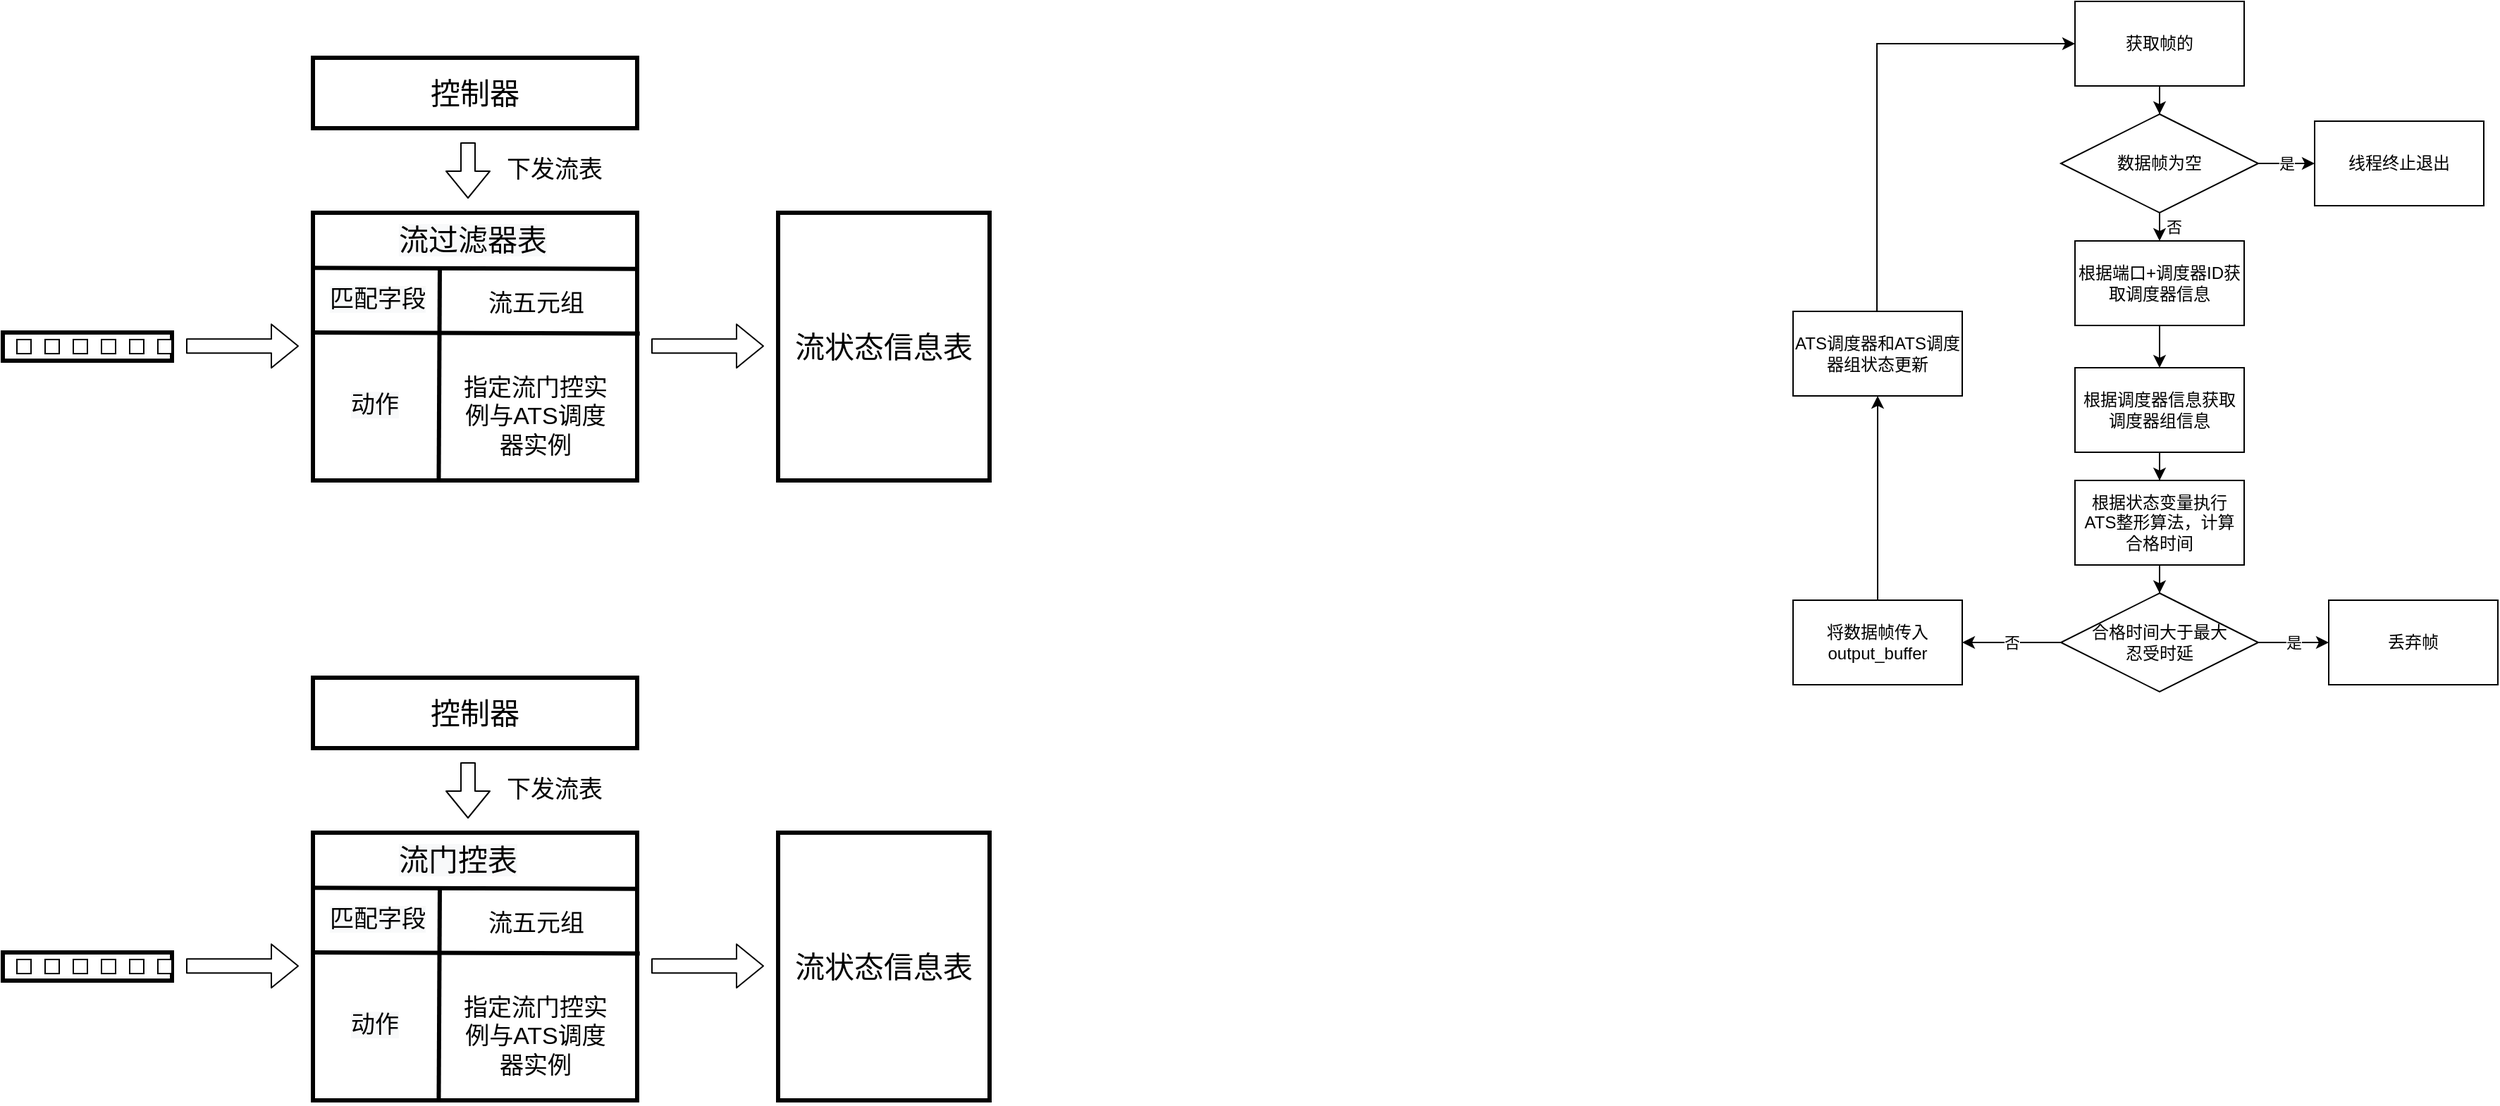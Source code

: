 <mxfile version="14.4.6" type="github">
  <diagram id="sW1cAsUzxPu-oLzxj2ew" name="Page-1">
    <mxGraphModel dx="3197" dy="1270" grid="1" gridSize="10" guides="1" tooltips="1" connect="1" arrows="1" fold="1" page="1" pageScale="1" pageWidth="827" pageHeight="1169" math="0" shadow="0">
      <root>
        <mxCell id="0" />
        <mxCell id="1" parent="0" />
        <mxCell id="-Pu5KiO0Oj2JThMFwe2u-1" value="&lt;p&gt;&lt;span style=&quot;font-size: 21px&quot;&gt;控制器&lt;/span&gt;&lt;/p&gt;" style="rounded=0;whiteSpace=wrap;html=1;strokeWidth=3;" vertex="1" parent="1">
          <mxGeometry x="-460" y="100" width="230" height="50" as="geometry" />
        </mxCell>
        <mxCell id="-Pu5KiO0Oj2JThMFwe2u-2" value="&lt;p&gt;&lt;br&gt;&lt;/p&gt;" style="rounded=0;whiteSpace=wrap;html=1;strokeWidth=3;" vertex="1" parent="1">
          <mxGeometry x="-460" y="210" width="230" height="190" as="geometry" />
        </mxCell>
        <mxCell id="-Pu5KiO0Oj2JThMFwe2u-3" value="&lt;span style=&quot;color: rgb(0 , 0 , 0) ; font-family: &amp;#34;helvetica&amp;#34; ; font-size: 21px ; font-style: normal ; font-weight: 400 ; letter-spacing: normal ; text-align: center ; text-indent: 0px ; text-transform: none ; word-spacing: 0px ; background-color: rgb(248 , 249 , 250) ; display: inline ; float: none&quot;&gt;流过滤器表&lt;/span&gt;" style="text;whiteSpace=wrap;html=1;" vertex="1" parent="1">
          <mxGeometry x="-401.5" y="210" width="113" height="30" as="geometry" />
        </mxCell>
        <mxCell id="-Pu5KiO0Oj2JThMFwe2u-7" value="&lt;font style=&quot;font-size: 17px&quot;&gt;流五元组&lt;/font&gt;" style="text;html=1;strokeColor=none;fillColor=none;align=center;verticalAlign=middle;whiteSpace=wrap;rounded=0;" vertex="1" parent="1">
          <mxGeometry x="-343.5" y="265" width="83" height="20" as="geometry" />
        </mxCell>
        <mxCell id="-Pu5KiO0Oj2JThMFwe2u-9" value="&lt;font style=&quot;font-size: 17px&quot;&gt;指定流门控实例&lt;span lang=&quot;EN-US&quot;&gt;与&lt;/span&gt;&lt;/font&gt;&lt;span style=&quot;font-size: 17px&quot;&gt;ATS调度器实例&lt;/span&gt;" style="text;html=1;strokeColor=none;fillColor=none;align=center;verticalAlign=middle;whiteSpace=wrap;rounded=0;" vertex="1" parent="1">
          <mxGeometry x="-357" y="340" width="110" height="30" as="geometry" />
        </mxCell>
        <mxCell id="-Pu5KiO0Oj2JThMFwe2u-15" value="" style="shape=flexArrow;endArrow=classic;html=1;" edge="1" parent="1">
          <mxGeometry width="50" height="50" relative="1" as="geometry">
            <mxPoint x="-350" y="160" as="sourcePoint" />
            <mxPoint x="-350" y="200" as="targetPoint" />
          </mxGeometry>
        </mxCell>
        <mxCell id="-Pu5KiO0Oj2JThMFwe2u-16" value="&lt;font style=&quot;font-size: 17px&quot;&gt;下发流表&lt;/font&gt;" style="text;html=1;strokeColor=none;fillColor=none;align=center;verticalAlign=middle;whiteSpace=wrap;rounded=0;" vertex="1" parent="1">
          <mxGeometry x="-330" y="170" width="83" height="20" as="geometry" />
        </mxCell>
        <mxCell id="-Pu5KiO0Oj2JThMFwe2u-17" value="" style="shape=flexArrow;endArrow=classic;html=1;" edge="1" parent="1">
          <mxGeometry width="50" height="50" relative="1" as="geometry">
            <mxPoint x="-550" y="304.58" as="sourcePoint" />
            <mxPoint x="-470" y="304.58" as="targetPoint" />
          </mxGeometry>
        </mxCell>
        <mxCell id="-Pu5KiO0Oj2JThMFwe2u-19" value="" style="shape=flexArrow;endArrow=classic;html=1;" edge="1" parent="1">
          <mxGeometry width="50" height="50" relative="1" as="geometry">
            <mxPoint x="-220" y="304.58" as="sourcePoint" />
            <mxPoint x="-140" y="304.58" as="targetPoint" />
          </mxGeometry>
        </mxCell>
        <mxCell id="-Pu5KiO0Oj2JThMFwe2u-20" value="" style="endArrow=none;html=1;exitX=-0.005;exitY=0.206;exitDx=0;exitDy=0;exitPerimeter=0;entryX=1.003;entryY=0.21;entryDx=0;entryDy=0;entryPerimeter=0;strokeWidth=3;" edge="1" parent="1" source="-Pu5KiO0Oj2JThMFwe2u-2" target="-Pu5KiO0Oj2JThMFwe2u-2">
          <mxGeometry width="50" height="50" relative="1" as="geometry">
            <mxPoint x="-460" y="270" as="sourcePoint" />
            <mxPoint x="-410" y="220" as="targetPoint" />
          </mxGeometry>
        </mxCell>
        <mxCell id="-Pu5KiO0Oj2JThMFwe2u-21" value="&lt;span style=&quot;color: rgb(0, 0, 0); font-family: helvetica; font-size: 17px; font-style: normal; font-weight: 400; letter-spacing: normal; text-align: center; text-indent: 0px; text-transform: none; word-spacing: 0px; background-color: rgb(248, 249, 250); display: inline; float: none;&quot;&gt;匹配字段&lt;/span&gt;" style="text;whiteSpace=wrap;html=1;" vertex="1" parent="1">
          <mxGeometry x="-450" y="255" width="90" height="30" as="geometry" />
        </mxCell>
        <mxCell id="-Pu5KiO0Oj2JThMFwe2u-22" value="" style="endArrow=none;html=1;exitX=-0.005;exitY=0.206;exitDx=0;exitDy=0;exitPerimeter=0;entryX=1.003;entryY=0.21;entryDx=0;entryDy=0;entryPerimeter=0;strokeWidth=3;" edge="1" parent="1">
          <mxGeometry width="50" height="50" relative="1" as="geometry">
            <mxPoint x="-460.0" y="295" as="sourcePoint" />
            <mxPoint x="-228.16" y="295.76" as="targetPoint" />
          </mxGeometry>
        </mxCell>
        <mxCell id="-Pu5KiO0Oj2JThMFwe2u-23" value="&lt;span style=&quot;color: rgb(0, 0, 0); font-family: helvetica; font-size: 17px; font-style: normal; font-weight: 400; letter-spacing: normal; text-align: center; text-indent: 0px; text-transform: none; word-spacing: 0px; background-color: rgb(248, 249, 250); display: inline; float: none;&quot;&gt;动作&lt;/span&gt;" style="text;whiteSpace=wrap;html=1;" vertex="1" parent="1">
          <mxGeometry x="-435" y="330" width="60" height="30" as="geometry" />
        </mxCell>
        <mxCell id="-Pu5KiO0Oj2JThMFwe2u-24" value="" style="endArrow=none;html=1;entryX=0.388;entryY=1.001;entryDx=0;entryDy=0;entryPerimeter=0;strokeWidth=3;" edge="1" parent="1" target="-Pu5KiO0Oj2JThMFwe2u-2">
          <mxGeometry width="50" height="50" relative="1" as="geometry">
            <mxPoint x="-370" y="250" as="sourcePoint" />
            <mxPoint x="-218.16" y="305.76" as="targetPoint" />
          </mxGeometry>
        </mxCell>
        <mxCell id="-Pu5KiO0Oj2JThMFwe2u-26" value="&lt;p&gt;&lt;br&gt;&lt;/p&gt;" style="rounded=0;whiteSpace=wrap;html=1;strokeWidth=3;" vertex="1" parent="1">
          <mxGeometry x="-680" y="295" width="120" height="20" as="geometry" />
        </mxCell>
        <mxCell id="-Pu5KiO0Oj2JThMFwe2u-27" value="&lt;p&gt;&lt;br&gt;&lt;/p&gt;" style="rounded=0;whiteSpace=wrap;html=1;strokeWidth=1;" vertex="1" parent="1">
          <mxGeometry x="-570" y="300" width="10" height="10" as="geometry" />
        </mxCell>
        <mxCell id="-Pu5KiO0Oj2JThMFwe2u-28" value="&lt;p&gt;&lt;br&gt;&lt;/p&gt;" style="rounded=0;whiteSpace=wrap;html=1;strokeWidth=1;" vertex="1" parent="1">
          <mxGeometry x="-590" y="300" width="10" height="10" as="geometry" />
        </mxCell>
        <mxCell id="-Pu5KiO0Oj2JThMFwe2u-29" value="&lt;p&gt;&lt;br&gt;&lt;/p&gt;" style="rounded=0;whiteSpace=wrap;html=1;strokeWidth=1;" vertex="1" parent="1">
          <mxGeometry x="-610" y="300" width="10" height="10" as="geometry" />
        </mxCell>
        <mxCell id="-Pu5KiO0Oj2JThMFwe2u-30" value="&lt;p&gt;&lt;br&gt;&lt;/p&gt;" style="rounded=0;whiteSpace=wrap;html=1;strokeWidth=1;" vertex="1" parent="1">
          <mxGeometry x="-630" y="300" width="10" height="10" as="geometry" />
        </mxCell>
        <mxCell id="-Pu5KiO0Oj2JThMFwe2u-31" value="&lt;p&gt;&lt;br&gt;&lt;/p&gt;" style="rounded=0;whiteSpace=wrap;html=1;strokeWidth=1;" vertex="1" parent="1">
          <mxGeometry x="-650" y="300" width="10" height="10" as="geometry" />
        </mxCell>
        <mxCell id="-Pu5KiO0Oj2JThMFwe2u-32" value="&lt;p&gt;&lt;br&gt;&lt;/p&gt;" style="rounded=0;whiteSpace=wrap;html=1;strokeWidth=1;" vertex="1" parent="1">
          <mxGeometry x="-670" y="300" width="10" height="10" as="geometry" />
        </mxCell>
        <mxCell id="-Pu5KiO0Oj2JThMFwe2u-34" value="&lt;p&gt;&lt;span style=&quot;font-size: 21px&quot;&gt;流状态信息表&lt;/span&gt;&lt;/p&gt;" style="rounded=0;whiteSpace=wrap;html=1;strokeWidth=3;" vertex="1" parent="1">
          <mxGeometry x="-130" y="210" width="150" height="190" as="geometry" />
        </mxCell>
        <mxCell id="-Pu5KiO0Oj2JThMFwe2u-35" value="&lt;p&gt;&lt;span style=&quot;font-size: 21px&quot;&gt;控制器&lt;/span&gt;&lt;/p&gt;" style="rounded=0;whiteSpace=wrap;html=1;strokeWidth=3;" vertex="1" parent="1">
          <mxGeometry x="-460" y="540" width="230" height="50" as="geometry" />
        </mxCell>
        <mxCell id="-Pu5KiO0Oj2JThMFwe2u-36" value="&lt;p&gt;&lt;br&gt;&lt;/p&gt;" style="rounded=0;whiteSpace=wrap;html=1;strokeWidth=3;" vertex="1" parent="1">
          <mxGeometry x="-460" y="650" width="230" height="190" as="geometry" />
        </mxCell>
        <mxCell id="-Pu5KiO0Oj2JThMFwe2u-37" value="&lt;span style=&quot;color: rgb(0 , 0 , 0) ; font-family: &amp;#34;helvetica&amp;#34; ; font-size: 21px ; font-style: normal ; font-weight: 400 ; letter-spacing: normal ; text-align: center ; text-indent: 0px ; text-transform: none ; word-spacing: 0px ; background-color: rgb(248 , 249 , 250) ; display: inline ; float: none&quot;&gt;流门控表&lt;/span&gt;" style="text;whiteSpace=wrap;html=1;" vertex="1" parent="1">
          <mxGeometry x="-401.5" y="650" width="113" height="30" as="geometry" />
        </mxCell>
        <mxCell id="-Pu5KiO0Oj2JThMFwe2u-38" value="&lt;font style=&quot;font-size: 17px&quot;&gt;流五元组&lt;/font&gt;" style="text;html=1;strokeColor=none;fillColor=none;align=center;verticalAlign=middle;whiteSpace=wrap;rounded=0;" vertex="1" parent="1">
          <mxGeometry x="-343.5" y="705" width="83" height="20" as="geometry" />
        </mxCell>
        <mxCell id="-Pu5KiO0Oj2JThMFwe2u-39" value="&lt;font style=&quot;font-size: 17px&quot;&gt;指定流门控实例&lt;span lang=&quot;EN-US&quot;&gt;与&lt;/span&gt;&lt;/font&gt;&lt;span style=&quot;font-size: 17px&quot;&gt;ATS调度器实例&lt;/span&gt;" style="text;html=1;strokeColor=none;fillColor=none;align=center;verticalAlign=middle;whiteSpace=wrap;rounded=0;" vertex="1" parent="1">
          <mxGeometry x="-357" y="780" width="110" height="30" as="geometry" />
        </mxCell>
        <mxCell id="-Pu5KiO0Oj2JThMFwe2u-40" value="" style="shape=flexArrow;endArrow=classic;html=1;" edge="1" parent="1">
          <mxGeometry width="50" height="50" relative="1" as="geometry">
            <mxPoint x="-350" y="600" as="sourcePoint" />
            <mxPoint x="-350" y="640" as="targetPoint" />
          </mxGeometry>
        </mxCell>
        <mxCell id="-Pu5KiO0Oj2JThMFwe2u-41" value="&lt;font style=&quot;font-size: 17px&quot;&gt;下发流表&lt;/font&gt;" style="text;html=1;strokeColor=none;fillColor=none;align=center;verticalAlign=middle;whiteSpace=wrap;rounded=0;" vertex="1" parent="1">
          <mxGeometry x="-330" y="610" width="83" height="20" as="geometry" />
        </mxCell>
        <mxCell id="-Pu5KiO0Oj2JThMFwe2u-42" value="" style="shape=flexArrow;endArrow=classic;html=1;" edge="1" parent="1">
          <mxGeometry width="50" height="50" relative="1" as="geometry">
            <mxPoint x="-550" y="744.58" as="sourcePoint" />
            <mxPoint x="-470" y="744.58" as="targetPoint" />
          </mxGeometry>
        </mxCell>
        <mxCell id="-Pu5KiO0Oj2JThMFwe2u-43" value="" style="shape=flexArrow;endArrow=classic;html=1;" edge="1" parent="1">
          <mxGeometry width="50" height="50" relative="1" as="geometry">
            <mxPoint x="-220" y="744.58" as="sourcePoint" />
            <mxPoint x="-140" y="744.58" as="targetPoint" />
          </mxGeometry>
        </mxCell>
        <mxCell id="-Pu5KiO0Oj2JThMFwe2u-44" value="" style="endArrow=none;html=1;exitX=-0.005;exitY=0.206;exitDx=0;exitDy=0;exitPerimeter=0;entryX=1.003;entryY=0.21;entryDx=0;entryDy=0;entryPerimeter=0;strokeWidth=3;" edge="1" parent="1" source="-Pu5KiO0Oj2JThMFwe2u-36" target="-Pu5KiO0Oj2JThMFwe2u-36">
          <mxGeometry width="50" height="50" relative="1" as="geometry">
            <mxPoint x="-460" y="710" as="sourcePoint" />
            <mxPoint x="-410" y="660" as="targetPoint" />
          </mxGeometry>
        </mxCell>
        <mxCell id="-Pu5KiO0Oj2JThMFwe2u-45" value="&lt;span style=&quot;color: rgb(0, 0, 0); font-family: helvetica; font-size: 17px; font-style: normal; font-weight: 400; letter-spacing: normal; text-align: center; text-indent: 0px; text-transform: none; word-spacing: 0px; background-color: rgb(248, 249, 250); display: inline; float: none;&quot;&gt;匹配字段&lt;/span&gt;" style="text;whiteSpace=wrap;html=1;" vertex="1" parent="1">
          <mxGeometry x="-450" y="695" width="90" height="30" as="geometry" />
        </mxCell>
        <mxCell id="-Pu5KiO0Oj2JThMFwe2u-46" value="" style="endArrow=none;html=1;exitX=-0.005;exitY=0.206;exitDx=0;exitDy=0;exitPerimeter=0;entryX=1.003;entryY=0.21;entryDx=0;entryDy=0;entryPerimeter=0;strokeWidth=3;" edge="1" parent="1">
          <mxGeometry width="50" height="50" relative="1" as="geometry">
            <mxPoint x="-460" y="735" as="sourcePoint" />
            <mxPoint x="-228.16" y="735.76" as="targetPoint" />
          </mxGeometry>
        </mxCell>
        <mxCell id="-Pu5KiO0Oj2JThMFwe2u-47" value="&lt;span style=&quot;color: rgb(0, 0, 0); font-family: helvetica; font-size: 17px; font-style: normal; font-weight: 400; letter-spacing: normal; text-align: center; text-indent: 0px; text-transform: none; word-spacing: 0px; background-color: rgb(248, 249, 250); display: inline; float: none;&quot;&gt;动作&lt;/span&gt;" style="text;whiteSpace=wrap;html=1;" vertex="1" parent="1">
          <mxGeometry x="-435" y="770" width="60" height="30" as="geometry" />
        </mxCell>
        <mxCell id="-Pu5KiO0Oj2JThMFwe2u-48" value="" style="endArrow=none;html=1;entryX=0.388;entryY=1.001;entryDx=0;entryDy=0;entryPerimeter=0;strokeWidth=3;" edge="1" parent="1" target="-Pu5KiO0Oj2JThMFwe2u-36">
          <mxGeometry width="50" height="50" relative="1" as="geometry">
            <mxPoint x="-370" y="690" as="sourcePoint" />
            <mxPoint x="-218.16" y="745.76" as="targetPoint" />
          </mxGeometry>
        </mxCell>
        <mxCell id="-Pu5KiO0Oj2JThMFwe2u-49" value="&lt;p&gt;&lt;br&gt;&lt;/p&gt;" style="rounded=0;whiteSpace=wrap;html=1;strokeWidth=3;" vertex="1" parent="1">
          <mxGeometry x="-680" y="735" width="120" height="20" as="geometry" />
        </mxCell>
        <mxCell id="-Pu5KiO0Oj2JThMFwe2u-50" value="&lt;p&gt;&lt;br&gt;&lt;/p&gt;" style="rounded=0;whiteSpace=wrap;html=1;strokeWidth=1;" vertex="1" parent="1">
          <mxGeometry x="-570" y="740" width="10" height="10" as="geometry" />
        </mxCell>
        <mxCell id="-Pu5KiO0Oj2JThMFwe2u-51" value="&lt;p&gt;&lt;br&gt;&lt;/p&gt;" style="rounded=0;whiteSpace=wrap;html=1;strokeWidth=1;" vertex="1" parent="1">
          <mxGeometry x="-590" y="740" width="10" height="10" as="geometry" />
        </mxCell>
        <mxCell id="-Pu5KiO0Oj2JThMFwe2u-52" value="&lt;p&gt;&lt;br&gt;&lt;/p&gt;" style="rounded=0;whiteSpace=wrap;html=1;strokeWidth=1;" vertex="1" parent="1">
          <mxGeometry x="-610" y="740" width="10" height="10" as="geometry" />
        </mxCell>
        <mxCell id="-Pu5KiO0Oj2JThMFwe2u-53" value="&lt;p&gt;&lt;br&gt;&lt;/p&gt;" style="rounded=0;whiteSpace=wrap;html=1;strokeWidth=1;" vertex="1" parent="1">
          <mxGeometry x="-630" y="740" width="10" height="10" as="geometry" />
        </mxCell>
        <mxCell id="-Pu5KiO0Oj2JThMFwe2u-54" value="&lt;p&gt;&lt;br&gt;&lt;/p&gt;" style="rounded=0;whiteSpace=wrap;html=1;strokeWidth=1;" vertex="1" parent="1">
          <mxGeometry x="-650" y="740" width="10" height="10" as="geometry" />
        </mxCell>
        <mxCell id="-Pu5KiO0Oj2JThMFwe2u-55" value="&lt;p&gt;&lt;br&gt;&lt;/p&gt;" style="rounded=0;whiteSpace=wrap;html=1;strokeWidth=1;" vertex="1" parent="1">
          <mxGeometry x="-670" y="740" width="10" height="10" as="geometry" />
        </mxCell>
        <mxCell id="-Pu5KiO0Oj2JThMFwe2u-56" value="&lt;p&gt;&lt;span style=&quot;font-size: 21px&quot;&gt;流状态信息表&lt;/span&gt;&lt;/p&gt;" style="rounded=0;whiteSpace=wrap;html=1;strokeWidth=3;" vertex="1" parent="1">
          <mxGeometry x="-130" y="650" width="150" height="190" as="geometry" />
        </mxCell>
        <mxCell id="-Pu5KiO0Oj2JThMFwe2u-57" value="" style="edgeStyle=orthogonalEdgeStyle;rounded=0;orthogonalLoop=1;jettySize=auto;html=1;" edge="1" parent="1" source="-Pu5KiO0Oj2JThMFwe2u-58" target="-Pu5KiO0Oj2JThMFwe2u-61">
          <mxGeometry relative="1" as="geometry" />
        </mxCell>
        <mxCell id="-Pu5KiO0Oj2JThMFwe2u-58" value="获取帧的" style="rounded=0;whiteSpace=wrap;html=1;" vertex="1" parent="1">
          <mxGeometry x="790" y="60" width="120" height="60" as="geometry" />
        </mxCell>
        <mxCell id="-Pu5KiO0Oj2JThMFwe2u-59" value="否" style="edgeStyle=orthogonalEdgeStyle;rounded=0;orthogonalLoop=1;jettySize=auto;html=1;exitX=0.5;exitY=1;exitDx=0;exitDy=0;entryX=0.5;entryY=0;entryDx=0;entryDy=0;" edge="1" parent="1" source="-Pu5KiO0Oj2JThMFwe2u-61" target="-Pu5KiO0Oj2JThMFwe2u-63">
          <mxGeometry y="10" relative="1" as="geometry">
            <Array as="points">
              <mxPoint x="850" y="220" />
              <mxPoint x="850" y="220" />
            </Array>
            <mxPoint as="offset" />
          </mxGeometry>
        </mxCell>
        <mxCell id="-Pu5KiO0Oj2JThMFwe2u-60" value="是" style="edgeStyle=orthogonalEdgeStyle;rounded=0;orthogonalLoop=1;jettySize=auto;html=1;" edge="1" parent="1" source="-Pu5KiO0Oj2JThMFwe2u-61" target="-Pu5KiO0Oj2JThMFwe2u-67">
          <mxGeometry relative="1" as="geometry" />
        </mxCell>
        <mxCell id="-Pu5KiO0Oj2JThMFwe2u-61" value="数据帧为空" style="rhombus;whiteSpace=wrap;html=1;" vertex="1" parent="1">
          <mxGeometry x="780" y="140" width="140" height="70" as="geometry" />
        </mxCell>
        <mxCell id="-Pu5KiO0Oj2JThMFwe2u-62" value="" style="edgeStyle=orthogonalEdgeStyle;rounded=0;orthogonalLoop=1;jettySize=auto;html=1;" edge="1" parent="1" source="-Pu5KiO0Oj2JThMFwe2u-63" target="-Pu5KiO0Oj2JThMFwe2u-71">
          <mxGeometry relative="1" as="geometry" />
        </mxCell>
        <mxCell id="-Pu5KiO0Oj2JThMFwe2u-63" value="根据端口+调度器ID获取调度器信息" style="rounded=0;whiteSpace=wrap;html=1;" vertex="1" parent="1">
          <mxGeometry x="790" y="230" width="120" height="60" as="geometry" />
        </mxCell>
        <mxCell id="-Pu5KiO0Oj2JThMFwe2u-64" value="否" style="edgeStyle=orthogonalEdgeStyle;rounded=0;orthogonalLoop=1;jettySize=auto;html=1;" edge="1" parent="1" source="-Pu5KiO0Oj2JThMFwe2u-66" target="-Pu5KiO0Oj2JThMFwe2u-69">
          <mxGeometry relative="1" as="geometry" />
        </mxCell>
        <mxCell id="-Pu5KiO0Oj2JThMFwe2u-65" value="是" style="edgeStyle=orthogonalEdgeStyle;rounded=0;orthogonalLoop=1;jettySize=auto;html=1;" edge="1" parent="1" source="-Pu5KiO0Oj2JThMFwe2u-66" target="-Pu5KiO0Oj2JThMFwe2u-74">
          <mxGeometry relative="1" as="geometry" />
        </mxCell>
        <mxCell id="-Pu5KiO0Oj2JThMFwe2u-66" value="合格时间大于最大&lt;br&gt;忍受时延" style="rhombus;whiteSpace=wrap;html=1;" vertex="1" parent="1">
          <mxGeometry x="780" y="480" width="140" height="70" as="geometry" />
        </mxCell>
        <mxCell id="-Pu5KiO0Oj2JThMFwe2u-67" value="线程终止退出" style="whiteSpace=wrap;html=1;" vertex="1" parent="1">
          <mxGeometry x="960" y="145" width="120" height="60" as="geometry" />
        </mxCell>
        <mxCell id="-Pu5KiO0Oj2JThMFwe2u-68" value="" style="edgeStyle=orthogonalEdgeStyle;rounded=0;orthogonalLoop=1;jettySize=auto;html=1;entryX=0.5;entryY=1;entryDx=0;entryDy=0;" edge="1" parent="1" source="-Pu5KiO0Oj2JThMFwe2u-69" target="-Pu5KiO0Oj2JThMFwe2u-75">
          <mxGeometry relative="1" as="geometry">
            <mxPoint x="650" y="405" as="targetPoint" />
          </mxGeometry>
        </mxCell>
        <mxCell id="-Pu5KiO0Oj2JThMFwe2u-69" value="将数据帧传入output_buffer" style="rounded=0;whiteSpace=wrap;html=1;" vertex="1" parent="1">
          <mxGeometry x="590" y="485" width="120" height="60" as="geometry" />
        </mxCell>
        <mxCell id="-Pu5KiO0Oj2JThMFwe2u-70" value="" style="edgeStyle=orthogonalEdgeStyle;rounded=0;orthogonalLoop=1;jettySize=auto;html=1;" edge="1" parent="1" source="-Pu5KiO0Oj2JThMFwe2u-71" target="-Pu5KiO0Oj2JThMFwe2u-73">
          <mxGeometry relative="1" as="geometry" />
        </mxCell>
        <mxCell id="-Pu5KiO0Oj2JThMFwe2u-71" value="根据调度器信息获取调度器组信息" style="rounded=0;whiteSpace=wrap;html=1;" vertex="1" parent="1">
          <mxGeometry x="790" y="320" width="120" height="60" as="geometry" />
        </mxCell>
        <mxCell id="-Pu5KiO0Oj2JThMFwe2u-72" value="" style="edgeStyle=orthogonalEdgeStyle;rounded=0;orthogonalLoop=1;jettySize=auto;html=1;" edge="1" parent="1" source="-Pu5KiO0Oj2JThMFwe2u-73" target="-Pu5KiO0Oj2JThMFwe2u-66">
          <mxGeometry relative="1" as="geometry" />
        </mxCell>
        <mxCell id="-Pu5KiO0Oj2JThMFwe2u-73" value="根据状态变量执行ATS整形算法，计算合格时间" style="rounded=0;whiteSpace=wrap;html=1;" vertex="1" parent="1">
          <mxGeometry x="790" y="400" width="120" height="60" as="geometry" />
        </mxCell>
        <mxCell id="-Pu5KiO0Oj2JThMFwe2u-74" value="丢弃帧" style="whiteSpace=wrap;html=1;" vertex="1" parent="1">
          <mxGeometry x="970" y="485" width="120" height="60" as="geometry" />
        </mxCell>
        <mxCell id="-Pu5KiO0Oj2JThMFwe2u-75" value="ATS调度器和ATS调度器组状态更新" style="rounded=0;whiteSpace=wrap;html=1;" vertex="1" parent="1">
          <mxGeometry x="590" y="280" width="120" height="60" as="geometry" />
        </mxCell>
        <mxCell id="-Pu5KiO0Oj2JThMFwe2u-76" value="" style="edgeStyle=orthogonalEdgeStyle;rounded=0;orthogonalLoop=1;jettySize=auto;html=1;entryX=0;entryY=0.5;entryDx=0;entryDy=0;" edge="1" parent="1" target="-Pu5KiO0Oj2JThMFwe2u-58">
          <mxGeometry relative="1" as="geometry">
            <mxPoint x="649.5" y="280" as="sourcePoint" />
            <mxPoint x="649.5" y="135" as="targetPoint" />
            <Array as="points">
              <mxPoint x="650" y="90" />
            </Array>
          </mxGeometry>
        </mxCell>
      </root>
    </mxGraphModel>
  </diagram>
</mxfile>
